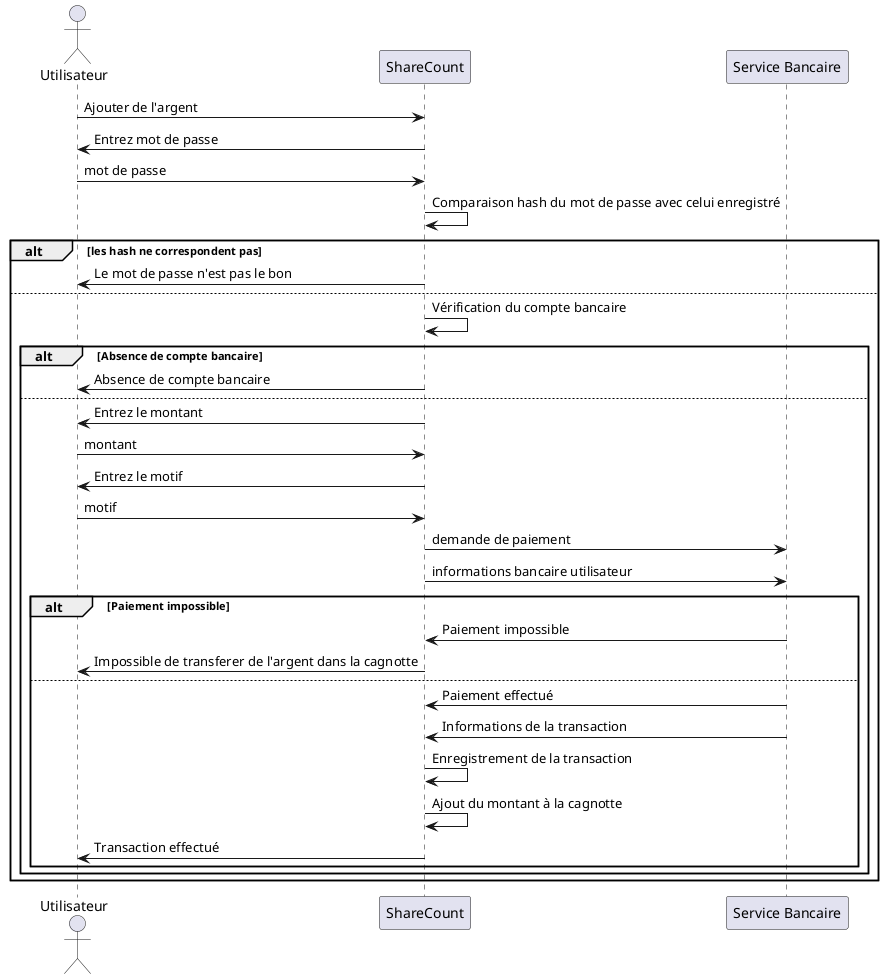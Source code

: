 @startuml  "Ajouter de l'argent"

actor Utilisateur as user
participant ShareCount as sc
participant "Service Bancaire" as sb

user -> sc : Ajouter de l'argent
user <- sc : Entrez mot de passe
user -> sc : mot de passe
sc -> sc : Comparaison hash du mot de passe avec celui enregistré
alt les hash ne correspondent pas
user <- sc : Le mot de passe n'est pas le bon
else
sc -> sc : Vérification du compte bancaire

alt Absence de compte bancaire
sc -> user : Absence de compte bancaire
else

sc -> user : Entrez le montant
user -> sc : montant
sc -> user : Entrez le motif
user -> sc : motif
sc -> sb 	: demande de paiement
sc -> sb 	: informations bancaire utilisateur
alt Paiement impossible
sc <- sb 	: Paiement impossible
user <- sc 	: Impossible de transferer de l'argent dans la cagnotte
else
sc <- sb 	:  Paiement effectué
sc <- sb 	:  Informations de la transaction
sc -> sc   : Enregistrement de la transaction
sc -> sc   : Ajout du montant à la cagnotte
sc -> user : Transaction effectué
end
end
end

@enduml